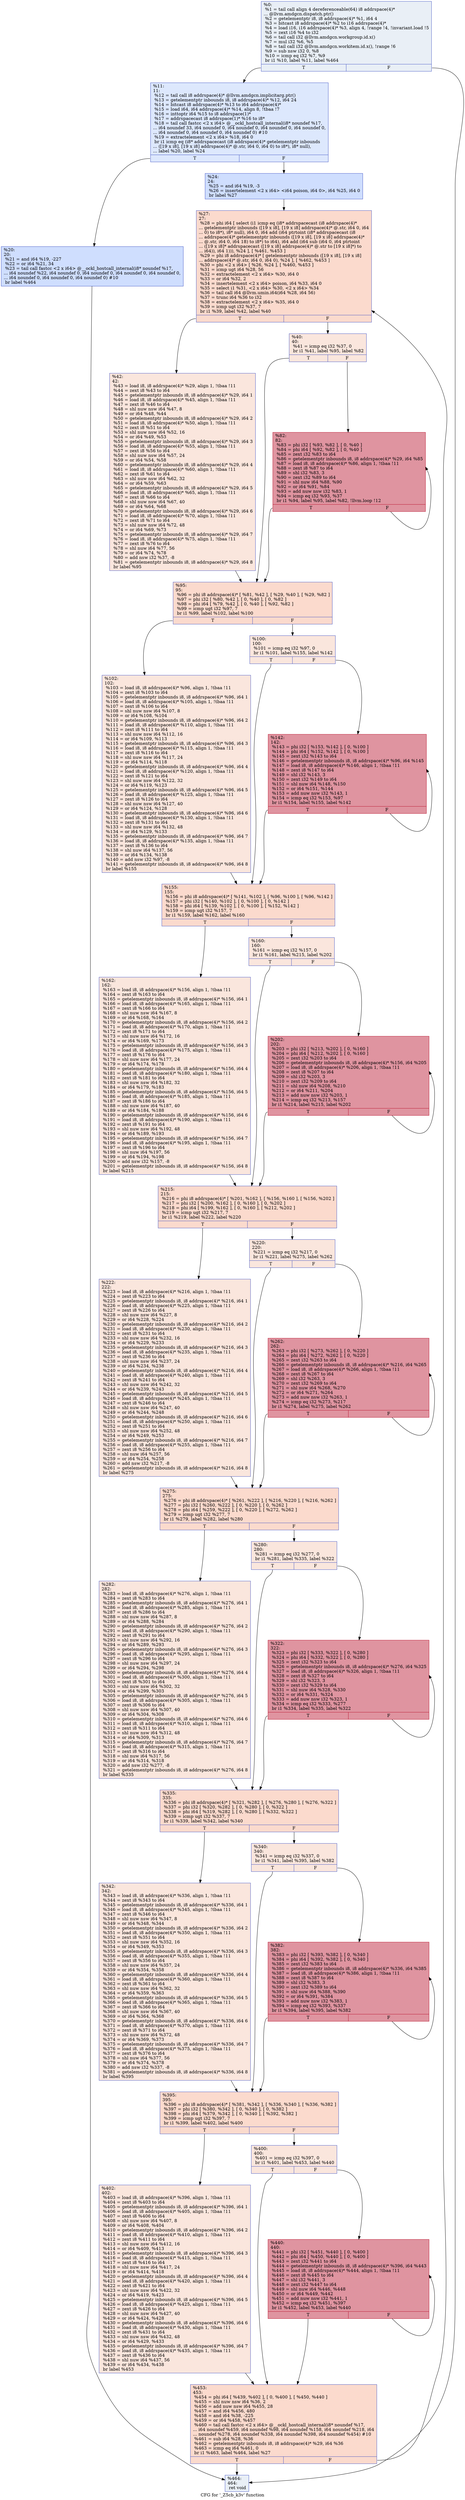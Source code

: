 digraph "CFG for '_Z5cb_k3v' function" {
	label="CFG for '_Z5cb_k3v' function";

	Node0x5608020 [shape=record,color="#3d50c3ff", style=filled, fillcolor="#cedaeb70",label="{%0:\l  %1 = tail call align 4 dereferenceable(64) i8 addrspace(4)*\l... @llvm.amdgcn.dispatch.ptr()\l  %2 = getelementptr i8, i8 addrspace(4)* %1, i64 4\l  %3 = bitcast i8 addrspace(4)* %2 to i16 addrspace(4)*\l  %4 = load i16, i16 addrspace(4)* %3, align 4, !range !4, !invariant.load !5\l  %5 = zext i16 %4 to i32\l  %6 = tail call i32 @llvm.amdgcn.workgroup.id.x()\l  %7 = mul i32 %6, %5\l  %8 = tail call i32 @llvm.amdgcn.workitem.id.x(), !range !6\l  %9 = sub nsw i32 0, %8\l  %10 = icmp eq i32 %7, %9\l  br i1 %10, label %11, label %464\l|{<s0>T|<s1>F}}"];
	Node0x5608020:s0 -> Node0x56097a0;
	Node0x5608020:s1 -> Node0x560a010;
	Node0x56097a0 [shape=record,color="#3d50c3ff", style=filled, fillcolor="#b2ccfb70",label="{%11:\l11:                                               \l  %12 = tail call i8 addrspace(4)* @llvm.amdgcn.implicitarg.ptr()\l  %13 = getelementptr inbounds i8, i8 addrspace(4)* %12, i64 24\l  %14 = bitcast i8 addrspace(4)* %13 to i64 addrspace(4)*\l  %15 = load i64, i64 addrspace(4)* %14, align 8, !tbaa !7\l  %16 = inttoptr i64 %15 to i8 addrspace(1)*\l  %17 = addrspacecast i8 addrspace(1)* %16 to i8*\l  %18 = tail call fastcc \<2 x i64\> @__ockl_hostcall_internal(i8* noundef %17,\l... i64 noundef 33, i64 noundef 0, i64 noundef 0, i64 noundef 0, i64 noundef 0,\l... i64 noundef 0, i64 noundef 0, i64 noundef 0) #10\l  %19 = extractelement \<2 x i64\> %18, i64 0\l  br i1 icmp eq (i8* addrspacecast (i8 addrspace(4)* getelementptr inbounds\l... ([19 x i8], [19 x i8] addrspace(4)* @.str, i64 0, i64 0) to i8*), i8* null),\l... label %20, label %24\l|{<s0>T|<s1>F}}"];
	Node0x56097a0:s0 -> Node0x560b010;
	Node0x56097a0:s1 -> Node0x560ba00;
	Node0x560b010 [shape=record,color="#3d50c3ff", style=filled, fillcolor="#93b5fe70",label="{%20:\l20:                                               \l  %21 = and i64 %19, -227\l  %22 = or i64 %21, 34\l  %23 = tail call fastcc \<2 x i64\> @__ockl_hostcall_internal(i8* noundef %17,\l... i64 noundef %22, i64 noundef 0, i64 noundef 0, i64 noundef 0, i64 noundef 0,\l... i64 noundef 0, i64 noundef 0, i64 noundef 0) #10\l  br label %464\l}"];
	Node0x560b010 -> Node0x560a010;
	Node0x560ba00 [shape=record,color="#3d50c3ff", style=filled, fillcolor="#93b5fe70",label="{%24:\l24:                                               \l  %25 = and i64 %19, -3\l  %26 = insertelement \<2 x i64\> \<i64 poison, i64 0\>, i64 %25, i64 0\l  br label %27\l}"];
	Node0x560ba00 -> Node0x560c740;
	Node0x560c740 [shape=record,color="#3d50c3ff", style=filled, fillcolor="#f7ac8e70",label="{%27:\l27:                                               \l  %28 = phi i64 [ select (i1 icmp eq (i8* addrspacecast (i8 addrspace(4)*\l... getelementptr inbounds ([19 x i8], [19 x i8] addrspace(4)* @.str, i64 0, i64\l... 0) to i8*), i8* null), i64 0, i64 add (i64 ptrtoint (i8* addrspacecast (i8\l... addrspace(4)* getelementptr inbounds ([19 x i8], [19 x i8] addrspace(4)*\l... @.str, i64 0, i64 18) to i8*) to i64), i64 add (i64 sub (i64 0, i64 ptrtoint\l... ([19 x i8]* addrspacecast ([19 x i8] addrspace(4)* @.str to [19 x i8]*) to\l... i64)), i64 1))), %24 ], [ %461, %453 ]\l  %29 = phi i8 addrspace(4)* [ getelementptr inbounds ([19 x i8], [19 x i8]\l... addrspace(4)* @.str, i64 0, i64 0), %24 ], [ %462, %453 ]\l  %30 = phi \<2 x i64\> [ %26, %24 ], [ %460, %453 ]\l  %31 = icmp ugt i64 %28, 56\l  %32 = extractelement \<2 x i64\> %30, i64 0\l  %33 = or i64 %32, 2\l  %34 = insertelement \<2 x i64\> poison, i64 %33, i64 0\l  %35 = select i1 %31, \<2 x i64\> %30, \<2 x i64\> %34\l  %36 = tail call i64 @llvm.umin.i64(i64 %28, i64 56)\l  %37 = trunc i64 %36 to i32\l  %38 = extractelement \<2 x i64\> %35, i64 0\l  %39 = icmp ugt i32 %37, 7\l  br i1 %39, label %42, label %40\l|{<s0>T|<s1>F}}"];
	Node0x560c740:s0 -> Node0x560d790;
	Node0x560c740:s1 -> Node0x560d820;
	Node0x560d820 [shape=record,color="#3d50c3ff", style=filled, fillcolor="#f3c7b170",label="{%40:\l40:                                               \l  %41 = icmp eq i32 %37, 0\l  br i1 %41, label %95, label %82\l|{<s0>T|<s1>F}}"];
	Node0x560d820:s0 -> Node0x560d9f0;
	Node0x560d820:s1 -> Node0x560da40;
	Node0x560d790 [shape=record,color="#3d50c3ff", style=filled, fillcolor="#f3c7b170",label="{%42:\l42:                                               \l  %43 = load i8, i8 addrspace(4)* %29, align 1, !tbaa !11\l  %44 = zext i8 %43 to i64\l  %45 = getelementptr inbounds i8, i8 addrspace(4)* %29, i64 1\l  %46 = load i8, i8 addrspace(4)* %45, align 1, !tbaa !11\l  %47 = zext i8 %46 to i64\l  %48 = shl nuw nsw i64 %47, 8\l  %49 = or i64 %48, %44\l  %50 = getelementptr inbounds i8, i8 addrspace(4)* %29, i64 2\l  %51 = load i8, i8 addrspace(4)* %50, align 1, !tbaa !11\l  %52 = zext i8 %51 to i64\l  %53 = shl nuw nsw i64 %52, 16\l  %54 = or i64 %49, %53\l  %55 = getelementptr inbounds i8, i8 addrspace(4)* %29, i64 3\l  %56 = load i8, i8 addrspace(4)* %55, align 1, !tbaa !11\l  %57 = zext i8 %56 to i64\l  %58 = shl nuw nsw i64 %57, 24\l  %59 = or i64 %54, %58\l  %60 = getelementptr inbounds i8, i8 addrspace(4)* %29, i64 4\l  %61 = load i8, i8 addrspace(4)* %60, align 1, !tbaa !11\l  %62 = zext i8 %61 to i64\l  %63 = shl nuw nsw i64 %62, 32\l  %64 = or i64 %59, %63\l  %65 = getelementptr inbounds i8, i8 addrspace(4)* %29, i64 5\l  %66 = load i8, i8 addrspace(4)* %65, align 1, !tbaa !11\l  %67 = zext i8 %66 to i64\l  %68 = shl nuw nsw i64 %67, 40\l  %69 = or i64 %64, %68\l  %70 = getelementptr inbounds i8, i8 addrspace(4)* %29, i64 6\l  %71 = load i8, i8 addrspace(4)* %70, align 1, !tbaa !11\l  %72 = zext i8 %71 to i64\l  %73 = shl nuw nsw i64 %72, 48\l  %74 = or i64 %69, %73\l  %75 = getelementptr inbounds i8, i8 addrspace(4)* %29, i64 7\l  %76 = load i8, i8 addrspace(4)* %75, align 1, !tbaa !11\l  %77 = zext i8 %76 to i64\l  %78 = shl nuw i64 %77, 56\l  %79 = or i64 %74, %78\l  %80 = add nsw i32 %37, -8\l  %81 = getelementptr inbounds i8, i8 addrspace(4)* %29, i64 8\l  br label %95\l}"];
	Node0x560d790 -> Node0x560d9f0;
	Node0x560da40 [shape=record,color="#b70d28ff", style=filled, fillcolor="#b70d2870",label="{%82:\l82:                                               \l  %83 = phi i32 [ %93, %82 ], [ 0, %40 ]\l  %84 = phi i64 [ %92, %82 ], [ 0, %40 ]\l  %85 = zext i32 %83 to i64\l  %86 = getelementptr inbounds i8, i8 addrspace(4)* %29, i64 %85\l  %87 = load i8, i8 addrspace(4)* %86, align 1, !tbaa !11\l  %88 = zext i8 %87 to i64\l  %89 = shl i32 %83, 3\l  %90 = zext i32 %89 to i64\l  %91 = shl nuw i64 %88, %90\l  %92 = or i64 %91, %84\l  %93 = add nuw nsw i32 %83, 1\l  %94 = icmp eq i32 %93, %37\l  br i1 %94, label %95, label %82, !llvm.loop !12\l|{<s0>T|<s1>F}}"];
	Node0x560da40:s0 -> Node0x560d9f0;
	Node0x560da40:s1 -> Node0x560da40;
	Node0x560d9f0 [shape=record,color="#3d50c3ff", style=filled, fillcolor="#f7ac8e70",label="{%95:\l95:                                               \l  %96 = phi i8 addrspace(4)* [ %81, %42 ], [ %29, %40 ], [ %29, %82 ]\l  %97 = phi i32 [ %80, %42 ], [ 0, %40 ], [ 0, %82 ]\l  %98 = phi i64 [ %79, %42 ], [ 0, %40 ], [ %92, %82 ]\l  %99 = icmp ugt i32 %97, 7\l  br i1 %99, label %102, label %100\l|{<s0>T|<s1>F}}"];
	Node0x560d9f0:s0 -> Node0x5610750;
	Node0x560d9f0:s1 -> Node0x56107a0;
	Node0x56107a0 [shape=record,color="#3d50c3ff", style=filled, fillcolor="#f3c7b170",label="{%100:\l100:                                              \l  %101 = icmp eq i32 %97, 0\l  br i1 %101, label %155, label %142\l|{<s0>T|<s1>F}}"];
	Node0x56107a0:s0 -> Node0x5610970;
	Node0x56107a0:s1 -> Node0x56109c0;
	Node0x5610750 [shape=record,color="#3d50c3ff", style=filled, fillcolor="#f3c7b170",label="{%102:\l102:                                              \l  %103 = load i8, i8 addrspace(4)* %96, align 1, !tbaa !11\l  %104 = zext i8 %103 to i64\l  %105 = getelementptr inbounds i8, i8 addrspace(4)* %96, i64 1\l  %106 = load i8, i8 addrspace(4)* %105, align 1, !tbaa !11\l  %107 = zext i8 %106 to i64\l  %108 = shl nuw nsw i64 %107, 8\l  %109 = or i64 %108, %104\l  %110 = getelementptr inbounds i8, i8 addrspace(4)* %96, i64 2\l  %111 = load i8, i8 addrspace(4)* %110, align 1, !tbaa !11\l  %112 = zext i8 %111 to i64\l  %113 = shl nuw nsw i64 %112, 16\l  %114 = or i64 %109, %113\l  %115 = getelementptr inbounds i8, i8 addrspace(4)* %96, i64 3\l  %116 = load i8, i8 addrspace(4)* %115, align 1, !tbaa !11\l  %117 = zext i8 %116 to i64\l  %118 = shl nuw nsw i64 %117, 24\l  %119 = or i64 %114, %118\l  %120 = getelementptr inbounds i8, i8 addrspace(4)* %96, i64 4\l  %121 = load i8, i8 addrspace(4)* %120, align 1, !tbaa !11\l  %122 = zext i8 %121 to i64\l  %123 = shl nuw nsw i64 %122, 32\l  %124 = or i64 %119, %123\l  %125 = getelementptr inbounds i8, i8 addrspace(4)* %96, i64 5\l  %126 = load i8, i8 addrspace(4)* %125, align 1, !tbaa !11\l  %127 = zext i8 %126 to i64\l  %128 = shl nuw nsw i64 %127, 40\l  %129 = or i64 %124, %128\l  %130 = getelementptr inbounds i8, i8 addrspace(4)* %96, i64 6\l  %131 = load i8, i8 addrspace(4)* %130, align 1, !tbaa !11\l  %132 = zext i8 %131 to i64\l  %133 = shl nuw nsw i64 %132, 48\l  %134 = or i64 %129, %133\l  %135 = getelementptr inbounds i8, i8 addrspace(4)* %96, i64 7\l  %136 = load i8, i8 addrspace(4)* %135, align 1, !tbaa !11\l  %137 = zext i8 %136 to i64\l  %138 = shl nuw i64 %137, 56\l  %139 = or i64 %134, %138\l  %140 = add nsw i32 %97, -8\l  %141 = getelementptr inbounds i8, i8 addrspace(4)* %96, i64 8\l  br label %155\l}"];
	Node0x5610750 -> Node0x5610970;
	Node0x56109c0 [shape=record,color="#b70d28ff", style=filled, fillcolor="#b70d2870",label="{%142:\l142:                                              \l  %143 = phi i32 [ %153, %142 ], [ 0, %100 ]\l  %144 = phi i64 [ %152, %142 ], [ 0, %100 ]\l  %145 = zext i32 %143 to i64\l  %146 = getelementptr inbounds i8, i8 addrspace(4)* %96, i64 %145\l  %147 = load i8, i8 addrspace(4)* %146, align 1, !tbaa !11\l  %148 = zext i8 %147 to i64\l  %149 = shl i32 %143, 3\l  %150 = zext i32 %149 to i64\l  %151 = shl nuw i64 %148, %150\l  %152 = or i64 %151, %144\l  %153 = add nuw nsw i32 %143, 1\l  %154 = icmp eq i32 %153, %97\l  br i1 %154, label %155, label %142\l|{<s0>T|<s1>F}}"];
	Node0x56109c0:s0 -> Node0x5610970;
	Node0x56109c0:s1 -> Node0x56109c0;
	Node0x5610970 [shape=record,color="#3d50c3ff", style=filled, fillcolor="#f7ac8e70",label="{%155:\l155:                                              \l  %156 = phi i8 addrspace(4)* [ %141, %102 ], [ %96, %100 ], [ %96, %142 ]\l  %157 = phi i32 [ %140, %102 ], [ 0, %100 ], [ 0, %142 ]\l  %158 = phi i64 [ %139, %102 ], [ 0, %100 ], [ %152, %142 ]\l  %159 = icmp ugt i32 %157, 7\l  br i1 %159, label %162, label %160\l|{<s0>T|<s1>F}}"];
	Node0x5610970:s0 -> Node0x5612e90;
	Node0x5610970:s1 -> Node0x5612ee0;
	Node0x5612ee0 [shape=record,color="#3d50c3ff", style=filled, fillcolor="#f3c7b170",label="{%160:\l160:                                              \l  %161 = icmp eq i32 %157, 0\l  br i1 %161, label %215, label %202\l|{<s0>T|<s1>F}}"];
	Node0x5612ee0:s0 -> Node0x5613070;
	Node0x5612ee0:s1 -> Node0x56130c0;
	Node0x5612e90 [shape=record,color="#3d50c3ff", style=filled, fillcolor="#f3c7b170",label="{%162:\l162:                                              \l  %163 = load i8, i8 addrspace(4)* %156, align 1, !tbaa !11\l  %164 = zext i8 %163 to i64\l  %165 = getelementptr inbounds i8, i8 addrspace(4)* %156, i64 1\l  %166 = load i8, i8 addrspace(4)* %165, align 1, !tbaa !11\l  %167 = zext i8 %166 to i64\l  %168 = shl nuw nsw i64 %167, 8\l  %169 = or i64 %168, %164\l  %170 = getelementptr inbounds i8, i8 addrspace(4)* %156, i64 2\l  %171 = load i8, i8 addrspace(4)* %170, align 1, !tbaa !11\l  %172 = zext i8 %171 to i64\l  %173 = shl nuw nsw i64 %172, 16\l  %174 = or i64 %169, %173\l  %175 = getelementptr inbounds i8, i8 addrspace(4)* %156, i64 3\l  %176 = load i8, i8 addrspace(4)* %175, align 1, !tbaa !11\l  %177 = zext i8 %176 to i64\l  %178 = shl nuw nsw i64 %177, 24\l  %179 = or i64 %174, %178\l  %180 = getelementptr inbounds i8, i8 addrspace(4)* %156, i64 4\l  %181 = load i8, i8 addrspace(4)* %180, align 1, !tbaa !11\l  %182 = zext i8 %181 to i64\l  %183 = shl nuw nsw i64 %182, 32\l  %184 = or i64 %179, %183\l  %185 = getelementptr inbounds i8, i8 addrspace(4)* %156, i64 5\l  %186 = load i8, i8 addrspace(4)* %185, align 1, !tbaa !11\l  %187 = zext i8 %186 to i64\l  %188 = shl nuw nsw i64 %187, 40\l  %189 = or i64 %184, %188\l  %190 = getelementptr inbounds i8, i8 addrspace(4)* %156, i64 6\l  %191 = load i8, i8 addrspace(4)* %190, align 1, !tbaa !11\l  %192 = zext i8 %191 to i64\l  %193 = shl nuw nsw i64 %192, 48\l  %194 = or i64 %189, %193\l  %195 = getelementptr inbounds i8, i8 addrspace(4)* %156, i64 7\l  %196 = load i8, i8 addrspace(4)* %195, align 1, !tbaa !11\l  %197 = zext i8 %196 to i64\l  %198 = shl nuw i64 %197, 56\l  %199 = or i64 %194, %198\l  %200 = add nsw i32 %157, -8\l  %201 = getelementptr inbounds i8, i8 addrspace(4)* %156, i64 8\l  br label %215\l}"];
	Node0x5612e90 -> Node0x5613070;
	Node0x56130c0 [shape=record,color="#b70d28ff", style=filled, fillcolor="#b70d2870",label="{%202:\l202:                                              \l  %203 = phi i32 [ %213, %202 ], [ 0, %160 ]\l  %204 = phi i64 [ %212, %202 ], [ 0, %160 ]\l  %205 = zext i32 %203 to i64\l  %206 = getelementptr inbounds i8, i8 addrspace(4)* %156, i64 %205\l  %207 = load i8, i8 addrspace(4)* %206, align 1, !tbaa !11\l  %208 = zext i8 %207 to i64\l  %209 = shl i32 %203, 3\l  %210 = zext i32 %209 to i64\l  %211 = shl nuw i64 %208, %210\l  %212 = or i64 %211, %204\l  %213 = add nuw nsw i32 %203, 1\l  %214 = icmp eq i32 %213, %157\l  br i1 %214, label %215, label %202\l|{<s0>T|<s1>F}}"];
	Node0x56130c0:s0 -> Node0x5613070;
	Node0x56130c0:s1 -> Node0x56130c0;
	Node0x5613070 [shape=record,color="#3d50c3ff", style=filled, fillcolor="#f7ac8e70",label="{%215:\l215:                                              \l  %216 = phi i8 addrspace(4)* [ %201, %162 ], [ %156, %160 ], [ %156, %202 ]\l  %217 = phi i32 [ %200, %162 ], [ 0, %160 ], [ 0, %202 ]\l  %218 = phi i64 [ %199, %162 ], [ 0, %160 ], [ %212, %202 ]\l  %219 = icmp ugt i32 %217, 7\l  br i1 %219, label %222, label %220\l|{<s0>T|<s1>F}}"];
	Node0x5613070:s0 -> Node0x5615110;
	Node0x5613070:s1 -> Node0x5615160;
	Node0x5615160 [shape=record,color="#3d50c3ff", style=filled, fillcolor="#f3c7b170",label="{%220:\l220:                                              \l  %221 = icmp eq i32 %217, 0\l  br i1 %221, label %275, label %262\l|{<s0>T|<s1>F}}"];
	Node0x5615160:s0 -> Node0x56152f0;
	Node0x5615160:s1 -> Node0x5615340;
	Node0x5615110 [shape=record,color="#3d50c3ff", style=filled, fillcolor="#f3c7b170",label="{%222:\l222:                                              \l  %223 = load i8, i8 addrspace(4)* %216, align 1, !tbaa !11\l  %224 = zext i8 %223 to i64\l  %225 = getelementptr inbounds i8, i8 addrspace(4)* %216, i64 1\l  %226 = load i8, i8 addrspace(4)* %225, align 1, !tbaa !11\l  %227 = zext i8 %226 to i64\l  %228 = shl nuw nsw i64 %227, 8\l  %229 = or i64 %228, %224\l  %230 = getelementptr inbounds i8, i8 addrspace(4)* %216, i64 2\l  %231 = load i8, i8 addrspace(4)* %230, align 1, !tbaa !11\l  %232 = zext i8 %231 to i64\l  %233 = shl nuw nsw i64 %232, 16\l  %234 = or i64 %229, %233\l  %235 = getelementptr inbounds i8, i8 addrspace(4)* %216, i64 3\l  %236 = load i8, i8 addrspace(4)* %235, align 1, !tbaa !11\l  %237 = zext i8 %236 to i64\l  %238 = shl nuw nsw i64 %237, 24\l  %239 = or i64 %234, %238\l  %240 = getelementptr inbounds i8, i8 addrspace(4)* %216, i64 4\l  %241 = load i8, i8 addrspace(4)* %240, align 1, !tbaa !11\l  %242 = zext i8 %241 to i64\l  %243 = shl nuw nsw i64 %242, 32\l  %244 = or i64 %239, %243\l  %245 = getelementptr inbounds i8, i8 addrspace(4)* %216, i64 5\l  %246 = load i8, i8 addrspace(4)* %245, align 1, !tbaa !11\l  %247 = zext i8 %246 to i64\l  %248 = shl nuw nsw i64 %247, 40\l  %249 = or i64 %244, %248\l  %250 = getelementptr inbounds i8, i8 addrspace(4)* %216, i64 6\l  %251 = load i8, i8 addrspace(4)* %250, align 1, !tbaa !11\l  %252 = zext i8 %251 to i64\l  %253 = shl nuw nsw i64 %252, 48\l  %254 = or i64 %249, %253\l  %255 = getelementptr inbounds i8, i8 addrspace(4)* %216, i64 7\l  %256 = load i8, i8 addrspace(4)* %255, align 1, !tbaa !11\l  %257 = zext i8 %256 to i64\l  %258 = shl nuw i64 %257, 56\l  %259 = or i64 %254, %258\l  %260 = add nsw i32 %217, -8\l  %261 = getelementptr inbounds i8, i8 addrspace(4)* %216, i64 8\l  br label %275\l}"];
	Node0x5615110 -> Node0x56152f0;
	Node0x5615340 [shape=record,color="#b70d28ff", style=filled, fillcolor="#b70d2870",label="{%262:\l262:                                              \l  %263 = phi i32 [ %273, %262 ], [ 0, %220 ]\l  %264 = phi i64 [ %272, %262 ], [ 0, %220 ]\l  %265 = zext i32 %263 to i64\l  %266 = getelementptr inbounds i8, i8 addrspace(4)* %216, i64 %265\l  %267 = load i8, i8 addrspace(4)* %266, align 1, !tbaa !11\l  %268 = zext i8 %267 to i64\l  %269 = shl i32 %263, 3\l  %270 = zext i32 %269 to i64\l  %271 = shl nuw i64 %268, %270\l  %272 = or i64 %271, %264\l  %273 = add nuw nsw i32 %263, 1\l  %274 = icmp eq i32 %273, %217\l  br i1 %274, label %275, label %262\l|{<s0>T|<s1>F}}"];
	Node0x5615340:s0 -> Node0x56152f0;
	Node0x5615340:s1 -> Node0x5615340;
	Node0x56152f0 [shape=record,color="#3d50c3ff", style=filled, fillcolor="#f7ac8e70",label="{%275:\l275:                                              \l  %276 = phi i8 addrspace(4)* [ %261, %222 ], [ %216, %220 ], [ %216, %262 ]\l  %277 = phi i32 [ %260, %222 ], [ 0, %220 ], [ 0, %262 ]\l  %278 = phi i64 [ %259, %222 ], [ 0, %220 ], [ %272, %262 ]\l  %279 = icmp ugt i32 %277, 7\l  br i1 %279, label %282, label %280\l|{<s0>T|<s1>F}}"];
	Node0x56152f0:s0 -> Node0x5617b60;
	Node0x56152f0:s1 -> Node0x5617bb0;
	Node0x5617bb0 [shape=record,color="#3d50c3ff", style=filled, fillcolor="#f3c7b170",label="{%280:\l280:                                              \l  %281 = icmp eq i32 %277, 0\l  br i1 %281, label %335, label %322\l|{<s0>T|<s1>F}}"];
	Node0x5617bb0:s0 -> Node0x5617d40;
	Node0x5617bb0:s1 -> Node0x5617d90;
	Node0x5617b60 [shape=record,color="#3d50c3ff", style=filled, fillcolor="#f3c7b170",label="{%282:\l282:                                              \l  %283 = load i8, i8 addrspace(4)* %276, align 1, !tbaa !11\l  %284 = zext i8 %283 to i64\l  %285 = getelementptr inbounds i8, i8 addrspace(4)* %276, i64 1\l  %286 = load i8, i8 addrspace(4)* %285, align 1, !tbaa !11\l  %287 = zext i8 %286 to i64\l  %288 = shl nuw nsw i64 %287, 8\l  %289 = or i64 %288, %284\l  %290 = getelementptr inbounds i8, i8 addrspace(4)* %276, i64 2\l  %291 = load i8, i8 addrspace(4)* %290, align 1, !tbaa !11\l  %292 = zext i8 %291 to i64\l  %293 = shl nuw nsw i64 %292, 16\l  %294 = or i64 %289, %293\l  %295 = getelementptr inbounds i8, i8 addrspace(4)* %276, i64 3\l  %296 = load i8, i8 addrspace(4)* %295, align 1, !tbaa !11\l  %297 = zext i8 %296 to i64\l  %298 = shl nuw nsw i64 %297, 24\l  %299 = or i64 %294, %298\l  %300 = getelementptr inbounds i8, i8 addrspace(4)* %276, i64 4\l  %301 = load i8, i8 addrspace(4)* %300, align 1, !tbaa !11\l  %302 = zext i8 %301 to i64\l  %303 = shl nuw nsw i64 %302, 32\l  %304 = or i64 %299, %303\l  %305 = getelementptr inbounds i8, i8 addrspace(4)* %276, i64 5\l  %306 = load i8, i8 addrspace(4)* %305, align 1, !tbaa !11\l  %307 = zext i8 %306 to i64\l  %308 = shl nuw nsw i64 %307, 40\l  %309 = or i64 %304, %308\l  %310 = getelementptr inbounds i8, i8 addrspace(4)* %276, i64 6\l  %311 = load i8, i8 addrspace(4)* %310, align 1, !tbaa !11\l  %312 = zext i8 %311 to i64\l  %313 = shl nuw nsw i64 %312, 48\l  %314 = or i64 %309, %313\l  %315 = getelementptr inbounds i8, i8 addrspace(4)* %276, i64 7\l  %316 = load i8, i8 addrspace(4)* %315, align 1, !tbaa !11\l  %317 = zext i8 %316 to i64\l  %318 = shl nuw i64 %317, 56\l  %319 = or i64 %314, %318\l  %320 = add nsw i32 %277, -8\l  %321 = getelementptr inbounds i8, i8 addrspace(4)* %276, i64 8\l  br label %335\l}"];
	Node0x5617b60 -> Node0x5617d40;
	Node0x5617d90 [shape=record,color="#b70d28ff", style=filled, fillcolor="#b70d2870",label="{%322:\l322:                                              \l  %323 = phi i32 [ %333, %322 ], [ 0, %280 ]\l  %324 = phi i64 [ %332, %322 ], [ 0, %280 ]\l  %325 = zext i32 %323 to i64\l  %326 = getelementptr inbounds i8, i8 addrspace(4)* %276, i64 %325\l  %327 = load i8, i8 addrspace(4)* %326, align 1, !tbaa !11\l  %328 = zext i8 %327 to i64\l  %329 = shl i32 %323, 3\l  %330 = zext i32 %329 to i64\l  %331 = shl nuw i64 %328, %330\l  %332 = or i64 %331, %324\l  %333 = add nuw nsw i32 %323, 1\l  %334 = icmp eq i32 %333, %277\l  br i1 %334, label %335, label %322\l|{<s0>T|<s1>F}}"];
	Node0x5617d90:s0 -> Node0x5617d40;
	Node0x5617d90:s1 -> Node0x5617d90;
	Node0x5617d40 [shape=record,color="#3d50c3ff", style=filled, fillcolor="#f7ac8e70",label="{%335:\l335:                                              \l  %336 = phi i8 addrspace(4)* [ %321, %282 ], [ %276, %280 ], [ %276, %322 ]\l  %337 = phi i32 [ %320, %282 ], [ 0, %280 ], [ 0, %322 ]\l  %338 = phi i64 [ %319, %282 ], [ 0, %280 ], [ %332, %322 ]\l  %339 = icmp ugt i32 %337, 7\l  br i1 %339, label %342, label %340\l|{<s0>T|<s1>F}}"];
	Node0x5617d40:s0 -> Node0x561a800;
	Node0x5617d40:s1 -> Node0x561a850;
	Node0x561a850 [shape=record,color="#3d50c3ff", style=filled, fillcolor="#f3c7b170",label="{%340:\l340:                                              \l  %341 = icmp eq i32 %337, 0\l  br i1 %341, label %395, label %382\l|{<s0>T|<s1>F}}"];
	Node0x561a850:s0 -> Node0x561a9e0;
	Node0x561a850:s1 -> Node0x561aa30;
	Node0x561a800 [shape=record,color="#3d50c3ff", style=filled, fillcolor="#f3c7b170",label="{%342:\l342:                                              \l  %343 = load i8, i8 addrspace(4)* %336, align 1, !tbaa !11\l  %344 = zext i8 %343 to i64\l  %345 = getelementptr inbounds i8, i8 addrspace(4)* %336, i64 1\l  %346 = load i8, i8 addrspace(4)* %345, align 1, !tbaa !11\l  %347 = zext i8 %346 to i64\l  %348 = shl nuw nsw i64 %347, 8\l  %349 = or i64 %348, %344\l  %350 = getelementptr inbounds i8, i8 addrspace(4)* %336, i64 2\l  %351 = load i8, i8 addrspace(4)* %350, align 1, !tbaa !11\l  %352 = zext i8 %351 to i64\l  %353 = shl nuw nsw i64 %352, 16\l  %354 = or i64 %349, %353\l  %355 = getelementptr inbounds i8, i8 addrspace(4)* %336, i64 3\l  %356 = load i8, i8 addrspace(4)* %355, align 1, !tbaa !11\l  %357 = zext i8 %356 to i64\l  %358 = shl nuw nsw i64 %357, 24\l  %359 = or i64 %354, %358\l  %360 = getelementptr inbounds i8, i8 addrspace(4)* %336, i64 4\l  %361 = load i8, i8 addrspace(4)* %360, align 1, !tbaa !11\l  %362 = zext i8 %361 to i64\l  %363 = shl nuw nsw i64 %362, 32\l  %364 = or i64 %359, %363\l  %365 = getelementptr inbounds i8, i8 addrspace(4)* %336, i64 5\l  %366 = load i8, i8 addrspace(4)* %365, align 1, !tbaa !11\l  %367 = zext i8 %366 to i64\l  %368 = shl nuw nsw i64 %367, 40\l  %369 = or i64 %364, %368\l  %370 = getelementptr inbounds i8, i8 addrspace(4)* %336, i64 6\l  %371 = load i8, i8 addrspace(4)* %370, align 1, !tbaa !11\l  %372 = zext i8 %371 to i64\l  %373 = shl nuw nsw i64 %372, 48\l  %374 = or i64 %369, %373\l  %375 = getelementptr inbounds i8, i8 addrspace(4)* %336, i64 7\l  %376 = load i8, i8 addrspace(4)* %375, align 1, !tbaa !11\l  %377 = zext i8 %376 to i64\l  %378 = shl nuw i64 %377, 56\l  %379 = or i64 %374, %378\l  %380 = add nsw i32 %337, -8\l  %381 = getelementptr inbounds i8, i8 addrspace(4)* %336, i64 8\l  br label %395\l}"];
	Node0x561a800 -> Node0x561a9e0;
	Node0x561aa30 [shape=record,color="#b70d28ff", style=filled, fillcolor="#b70d2870",label="{%382:\l382:                                              \l  %383 = phi i32 [ %393, %382 ], [ 0, %340 ]\l  %384 = phi i64 [ %392, %382 ], [ 0, %340 ]\l  %385 = zext i32 %383 to i64\l  %386 = getelementptr inbounds i8, i8 addrspace(4)* %336, i64 %385\l  %387 = load i8, i8 addrspace(4)* %386, align 1, !tbaa !11\l  %388 = zext i8 %387 to i64\l  %389 = shl i32 %383, 3\l  %390 = zext i32 %389 to i64\l  %391 = shl nuw i64 %388, %390\l  %392 = or i64 %391, %384\l  %393 = add nuw nsw i32 %383, 1\l  %394 = icmp eq i32 %393, %337\l  br i1 %394, label %395, label %382\l|{<s0>T|<s1>F}}"];
	Node0x561aa30:s0 -> Node0x561a9e0;
	Node0x561aa30:s1 -> Node0x561aa30;
	Node0x561a9e0 [shape=record,color="#3d50c3ff", style=filled, fillcolor="#f7ac8e70",label="{%395:\l395:                                              \l  %396 = phi i8 addrspace(4)* [ %381, %342 ], [ %336, %340 ], [ %336, %382 ]\l  %397 = phi i32 [ %380, %342 ], [ 0, %340 ], [ 0, %382 ]\l  %398 = phi i64 [ %379, %342 ], [ 0, %340 ], [ %392, %382 ]\l  %399 = icmp ugt i32 %397, 7\l  br i1 %399, label %402, label %400\l|{<s0>T|<s1>F}}"];
	Node0x561a9e0:s0 -> Node0x561d060;
	Node0x561a9e0:s1 -> Node0x561d0b0;
	Node0x561d0b0 [shape=record,color="#3d50c3ff", style=filled, fillcolor="#f3c7b170",label="{%400:\l400:                                              \l  %401 = icmp eq i32 %397, 0\l  br i1 %401, label %453, label %440\l|{<s0>T|<s1>F}}"];
	Node0x561d0b0:s0 -> Node0x560cbb0;
	Node0x561d0b0:s1 -> Node0x561d240;
	Node0x561d060 [shape=record,color="#3d50c3ff", style=filled, fillcolor="#f3c7b170",label="{%402:\l402:                                              \l  %403 = load i8, i8 addrspace(4)* %396, align 1, !tbaa !11\l  %404 = zext i8 %403 to i64\l  %405 = getelementptr inbounds i8, i8 addrspace(4)* %396, i64 1\l  %406 = load i8, i8 addrspace(4)* %405, align 1, !tbaa !11\l  %407 = zext i8 %406 to i64\l  %408 = shl nuw nsw i64 %407, 8\l  %409 = or i64 %408, %404\l  %410 = getelementptr inbounds i8, i8 addrspace(4)* %396, i64 2\l  %411 = load i8, i8 addrspace(4)* %410, align 1, !tbaa !11\l  %412 = zext i8 %411 to i64\l  %413 = shl nuw nsw i64 %412, 16\l  %414 = or i64 %409, %413\l  %415 = getelementptr inbounds i8, i8 addrspace(4)* %396, i64 3\l  %416 = load i8, i8 addrspace(4)* %415, align 1, !tbaa !11\l  %417 = zext i8 %416 to i64\l  %418 = shl nuw nsw i64 %417, 24\l  %419 = or i64 %414, %418\l  %420 = getelementptr inbounds i8, i8 addrspace(4)* %396, i64 4\l  %421 = load i8, i8 addrspace(4)* %420, align 1, !tbaa !11\l  %422 = zext i8 %421 to i64\l  %423 = shl nuw nsw i64 %422, 32\l  %424 = or i64 %419, %423\l  %425 = getelementptr inbounds i8, i8 addrspace(4)* %396, i64 5\l  %426 = load i8, i8 addrspace(4)* %425, align 1, !tbaa !11\l  %427 = zext i8 %426 to i64\l  %428 = shl nuw nsw i64 %427, 40\l  %429 = or i64 %424, %428\l  %430 = getelementptr inbounds i8, i8 addrspace(4)* %396, i64 6\l  %431 = load i8, i8 addrspace(4)* %430, align 1, !tbaa !11\l  %432 = zext i8 %431 to i64\l  %433 = shl nuw nsw i64 %432, 48\l  %434 = or i64 %429, %433\l  %435 = getelementptr inbounds i8, i8 addrspace(4)* %396, i64 7\l  %436 = load i8, i8 addrspace(4)* %435, align 1, !tbaa !11\l  %437 = zext i8 %436 to i64\l  %438 = shl nuw i64 %437, 56\l  %439 = or i64 %434, %438\l  br label %453\l}"];
	Node0x561d060 -> Node0x560cbb0;
	Node0x561d240 [shape=record,color="#b70d28ff", style=filled, fillcolor="#b70d2870",label="{%440:\l440:                                              \l  %441 = phi i32 [ %451, %440 ], [ 0, %400 ]\l  %442 = phi i64 [ %450, %440 ], [ 0, %400 ]\l  %443 = zext i32 %441 to i64\l  %444 = getelementptr inbounds i8, i8 addrspace(4)* %396, i64 %443\l  %445 = load i8, i8 addrspace(4)* %444, align 1, !tbaa !11\l  %446 = zext i8 %445 to i64\l  %447 = shl i32 %441, 3\l  %448 = zext i32 %447 to i64\l  %449 = shl nuw i64 %446, %448\l  %450 = or i64 %449, %442\l  %451 = add nuw nsw i32 %441, 1\l  %452 = icmp eq i32 %451, %397\l  br i1 %452, label %453, label %440\l|{<s0>T|<s1>F}}"];
	Node0x561d240:s0 -> Node0x560cbb0;
	Node0x561d240:s1 -> Node0x561d240;
	Node0x560cbb0 [shape=record,color="#3d50c3ff", style=filled, fillcolor="#f7ac8e70",label="{%453:\l453:                                              \l  %454 = phi i64 [ %439, %402 ], [ 0, %400 ], [ %450, %440 ]\l  %455 = shl nuw nsw i64 %36, 2\l  %456 = add nuw nsw i64 %455, 28\l  %457 = and i64 %456, 480\l  %458 = and i64 %38, -225\l  %459 = or i64 %458, %457\l  %460 = tail call fastcc \<2 x i64\> @__ockl_hostcall_internal(i8* noundef %17,\l... i64 noundef %459, i64 noundef %98, i64 noundef %158, i64 noundef %218, i64\l... noundef %278, i64 noundef %338, i64 noundef %398, i64 noundef %454) #10\l  %461 = sub i64 %28, %36\l  %462 = getelementptr inbounds i8, i8 addrspace(4)* %29, i64 %36\l  %463 = icmp eq i64 %461, 0\l  br i1 %463, label %464, label %27\l|{<s0>T|<s1>F}}"];
	Node0x560cbb0:s0 -> Node0x560a010;
	Node0x560cbb0:s1 -> Node0x560c740;
	Node0x560a010 [shape=record,color="#3d50c3ff", style=filled, fillcolor="#cedaeb70",label="{%464:\l464:                                              \l  ret void\l}"];
}

